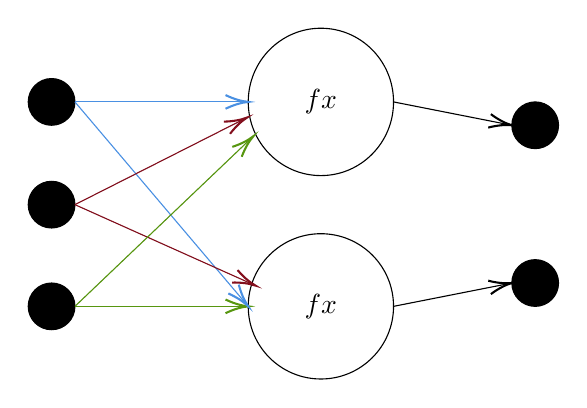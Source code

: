\begin{tikzpicture}[x=0.75pt,y=0.75pt,yscale=-1,xscale=1]
%uncomment if require: \path (0,300); %set diagram left start at 0, and has height of 300

%Flowchart: Connector [id:dp526297050187353] 
\draw   (285,88.5) .. controls (285,68.89) and (300.67,53) .. (320,53) .. controls (339.33,53) and (355,68.89) .. (355,88.5) .. controls (355,108.11) and (339.33,124) .. (320,124) .. controls (300.67,124) and (285,108.11) .. (285,88.5) -- cycle ;
%Flowchart: Connector [id:dp5646385359122916] 
\draw   (285,187) .. controls (285,167.67) and (300.67,152) .. (320,152) .. controls (339.33,152) and (355,167.67) .. (355,187) .. controls (355,206.33) and (339.33,222) .. (320,222) .. controls (300.67,222) and (285,206.33) .. (285,187) -- cycle ;
%Flowchart: Connector [id:dp3104075761318521] 
\draw  [fill={rgb, 255:red, 0; green, 0; blue, 0 }  ,fill opacity=1 ] (179,88.5) .. controls (179,82.29) and (184.04,77.25) .. (190.25,77.25) .. controls (196.46,77.25) and (201.5,82.29) .. (201.5,88.5) .. controls (201.5,94.71) and (196.46,99.75) .. (190.25,99.75) .. controls (184.04,99.75) and (179,94.71) .. (179,88.5) -- cycle ;
%Flowchart: Connector [id:dp15106578289314898] 
\draw  [fill={rgb, 255:red, 0; green, 0; blue, 0 }  ,fill opacity=1 ] (179,187) .. controls (179,180.79) and (184.04,175.75) .. (190.25,175.75) .. controls (196.46,175.75) and (201.5,180.79) .. (201.5,187) .. controls (201.5,193.21) and (196.46,198.25) .. (190.25,198.25) .. controls (184.04,198.25) and (179,193.21) .. (179,187) -- cycle ;
%Flowchart: Connector [id:dp06829960407828417] 
\draw  [fill={rgb, 255:red, 0; green, 0; blue, 0 }  ,fill opacity=1 ] (179,138) .. controls (179,131.79) and (184.04,126.75) .. (190.25,126.75) .. controls (196.46,126.75) and (201.5,131.79) .. (201.5,138) .. controls (201.5,144.21) and (196.46,149.25) .. (190.25,149.25) .. controls (184.04,149.25) and (179,144.21) .. (179,138) -- cycle ;
%Straight Lines [id:da16938395812882923] 
\draw [color={rgb, 255:red, 74; green, 144; blue, 226 }  ,draw opacity=1 ]   (201.5,88.5) -- (283,88.5) ;
\draw [shift={(285,88.5)}, rotate = 180] [color={rgb, 255:red, 74; green, 144; blue, 226 }  ,draw opacity=1 ][line width=0.75]    (10.93,-3.29) .. controls (6.95,-1.4) and (3.31,-0.3) .. (0,0) .. controls (3.31,0.3) and (6.95,1.4) .. (10.93,3.29)   ;

%Straight Lines [id:da6971592528694486] 
\draw [color={rgb, 255:red, 87; green, 150; blue, 16 }  ,draw opacity=1 ][fill={rgb, 255:red, 0; green, 0; blue, 0 }  ,fill opacity=1 ]   (201.5,187) -- (283,187) ;
\draw [shift={(285,187)}, rotate = 180] [color={rgb, 255:red, 87; green, 150; blue, 16 }  ,draw opacity=1 ][line width=0.75]    (10.93,-3.29) .. controls (6.95,-1.4) and (3.31,-0.3) .. (0,0) .. controls (3.31,0.3) and (6.95,1.4) .. (10.93,3.29)   ;

%Straight Lines [id:da7906184612815319] 
\draw [color={rgb, 255:red, 74; green, 144; blue, 226 }  ,draw opacity=1 ]   (201.5,88.5) -- (283.71,185.47) ;
\draw [shift={(285,187)}, rotate = 229.71] [color={rgb, 255:red, 74; green, 144; blue, 226 }  ,draw opacity=1 ][line width=0.75]    (10.93,-3.29) .. controls (6.95,-1.4) and (3.31,-0.3) .. (0,0) .. controls (3.31,0.3) and (6.95,1.4) .. (10.93,3.29)   ;

%Straight Lines [id:da1362874028964085] 
\draw [color={rgb, 255:red, 131; green, 15; blue, 29 }  ,draw opacity=1 ][fill={rgb, 255:red, 0; green, 0; blue, 0 }  ,fill opacity=1 ]   (201.5,138) -- (282.72,96.9) ;
\draw [shift={(284.5,96)}, rotate = 513.16] [color={rgb, 255:red, 131; green, 15; blue, 29 }  ,draw opacity=1 ][line width=0.75]    (10.93,-3.29) .. controls (6.95,-1.4) and (3.31,-0.3) .. (0,0) .. controls (3.31,0.3) and (6.95,1.4) .. (10.93,3.29)   ;

%Straight Lines [id:da569846296368284] 
\draw [color={rgb, 255:red, 131; green, 15; blue, 29 }  ,draw opacity=1 ][fill={rgb, 255:red, 0; green, 0; blue, 0 }  ,fill opacity=1 ]   (201.5,138) -- (286.67,176.18) ;
\draw [shift={(288.5,177)}, rotate = 204.15] [color={rgb, 255:red, 131; green, 15; blue, 29 }  ,draw opacity=1 ][line width=0.75]    (10.93,-3.29) .. controls (6.95,-1.4) and (3.31,-0.3) .. (0,0) .. controls (3.31,0.3) and (6.95,1.4) .. (10.93,3.29)   ;

%Straight Lines [id:da6518887295694358] 
\draw [color={rgb, 255:red, 87; green, 150; blue, 16 }  ,draw opacity=1 ][fill={rgb, 255:red, 0; green, 0; blue, 0 }  ,fill opacity=1 ]   (201.5,187) -- (286.05,106.38) ;
\draw [shift={(287.5,105)}, rotate = 496.36] [color={rgb, 255:red, 87; green, 150; blue, 16 }  ,draw opacity=1 ][line width=0.75]    (10.93,-3.29) .. controls (6.95,-1.4) and (3.31,-0.3) .. (0,0) .. controls (3.31,0.3) and (6.95,1.4) .. (10.93,3.29)   ;

%Flowchart: Connector [id:dp5234386771770392] 
\draw  [fill={rgb, 255:red, 0; green, 0; blue, 0 }  ,fill opacity=1 ] (412,99.75) .. controls (412,93.54) and (417.04,88.5) .. (423.25,88.5) .. controls (429.46,88.5) and (434.5,93.54) .. (434.5,99.75) .. controls (434.5,105.96) and (429.46,111) .. (423.25,111) .. controls (417.04,111) and (412,105.96) .. (412,99.75) -- cycle ;
%Flowchart: Connector [id:dp4431827599012259] 
\draw  [fill={rgb, 255:red, 0; green, 0; blue, 0 }  ,fill opacity=1 ] (412,175.75) .. controls (412,169.54) and (417.04,164.5) .. (423.25,164.5) .. controls (429.46,164.5) and (434.5,169.54) .. (434.5,175.75) .. controls (434.5,181.96) and (429.46,187) .. (423.25,187) .. controls (417.04,187) and (412,181.96) .. (412,175.75) -- cycle ;
%Straight Lines [id:da8359806786193378] 
\draw    (355,88.5) -- (410.04,99.36) ;
\draw [shift={(412,99.75)}, rotate = 191.16] [color={rgb, 255:red, 0; green, 0; blue, 0 }  ][line width=0.75]    (10.93,-3.29) .. controls (6.95,-1.4) and (3.31,-0.3) .. (0,0) .. controls (3.31,0.3) and (6.95,1.4) .. (10.93,3.29)   ;

%Straight Lines [id:da2250239797689928] 
\draw    (355,187) -- (410.04,176.14) ;
\draw [shift={(412,175.75)}, rotate = 528.84] [color={rgb, 255:red, 0; green, 0; blue, 0 }  ][line width=0.75]    (10.93,-3.29) .. controls (6.95,-1.4) and (3.31,-0.3) .. (0,0) .. controls (3.31,0.3) and (6.95,1.4) .. (10.93,3.29)   ;


% Text Node
\draw (320,88.5) node   {$fx$};
% Text Node
\draw (320,187) node   {$fx$};
\end{tikzpicture}
